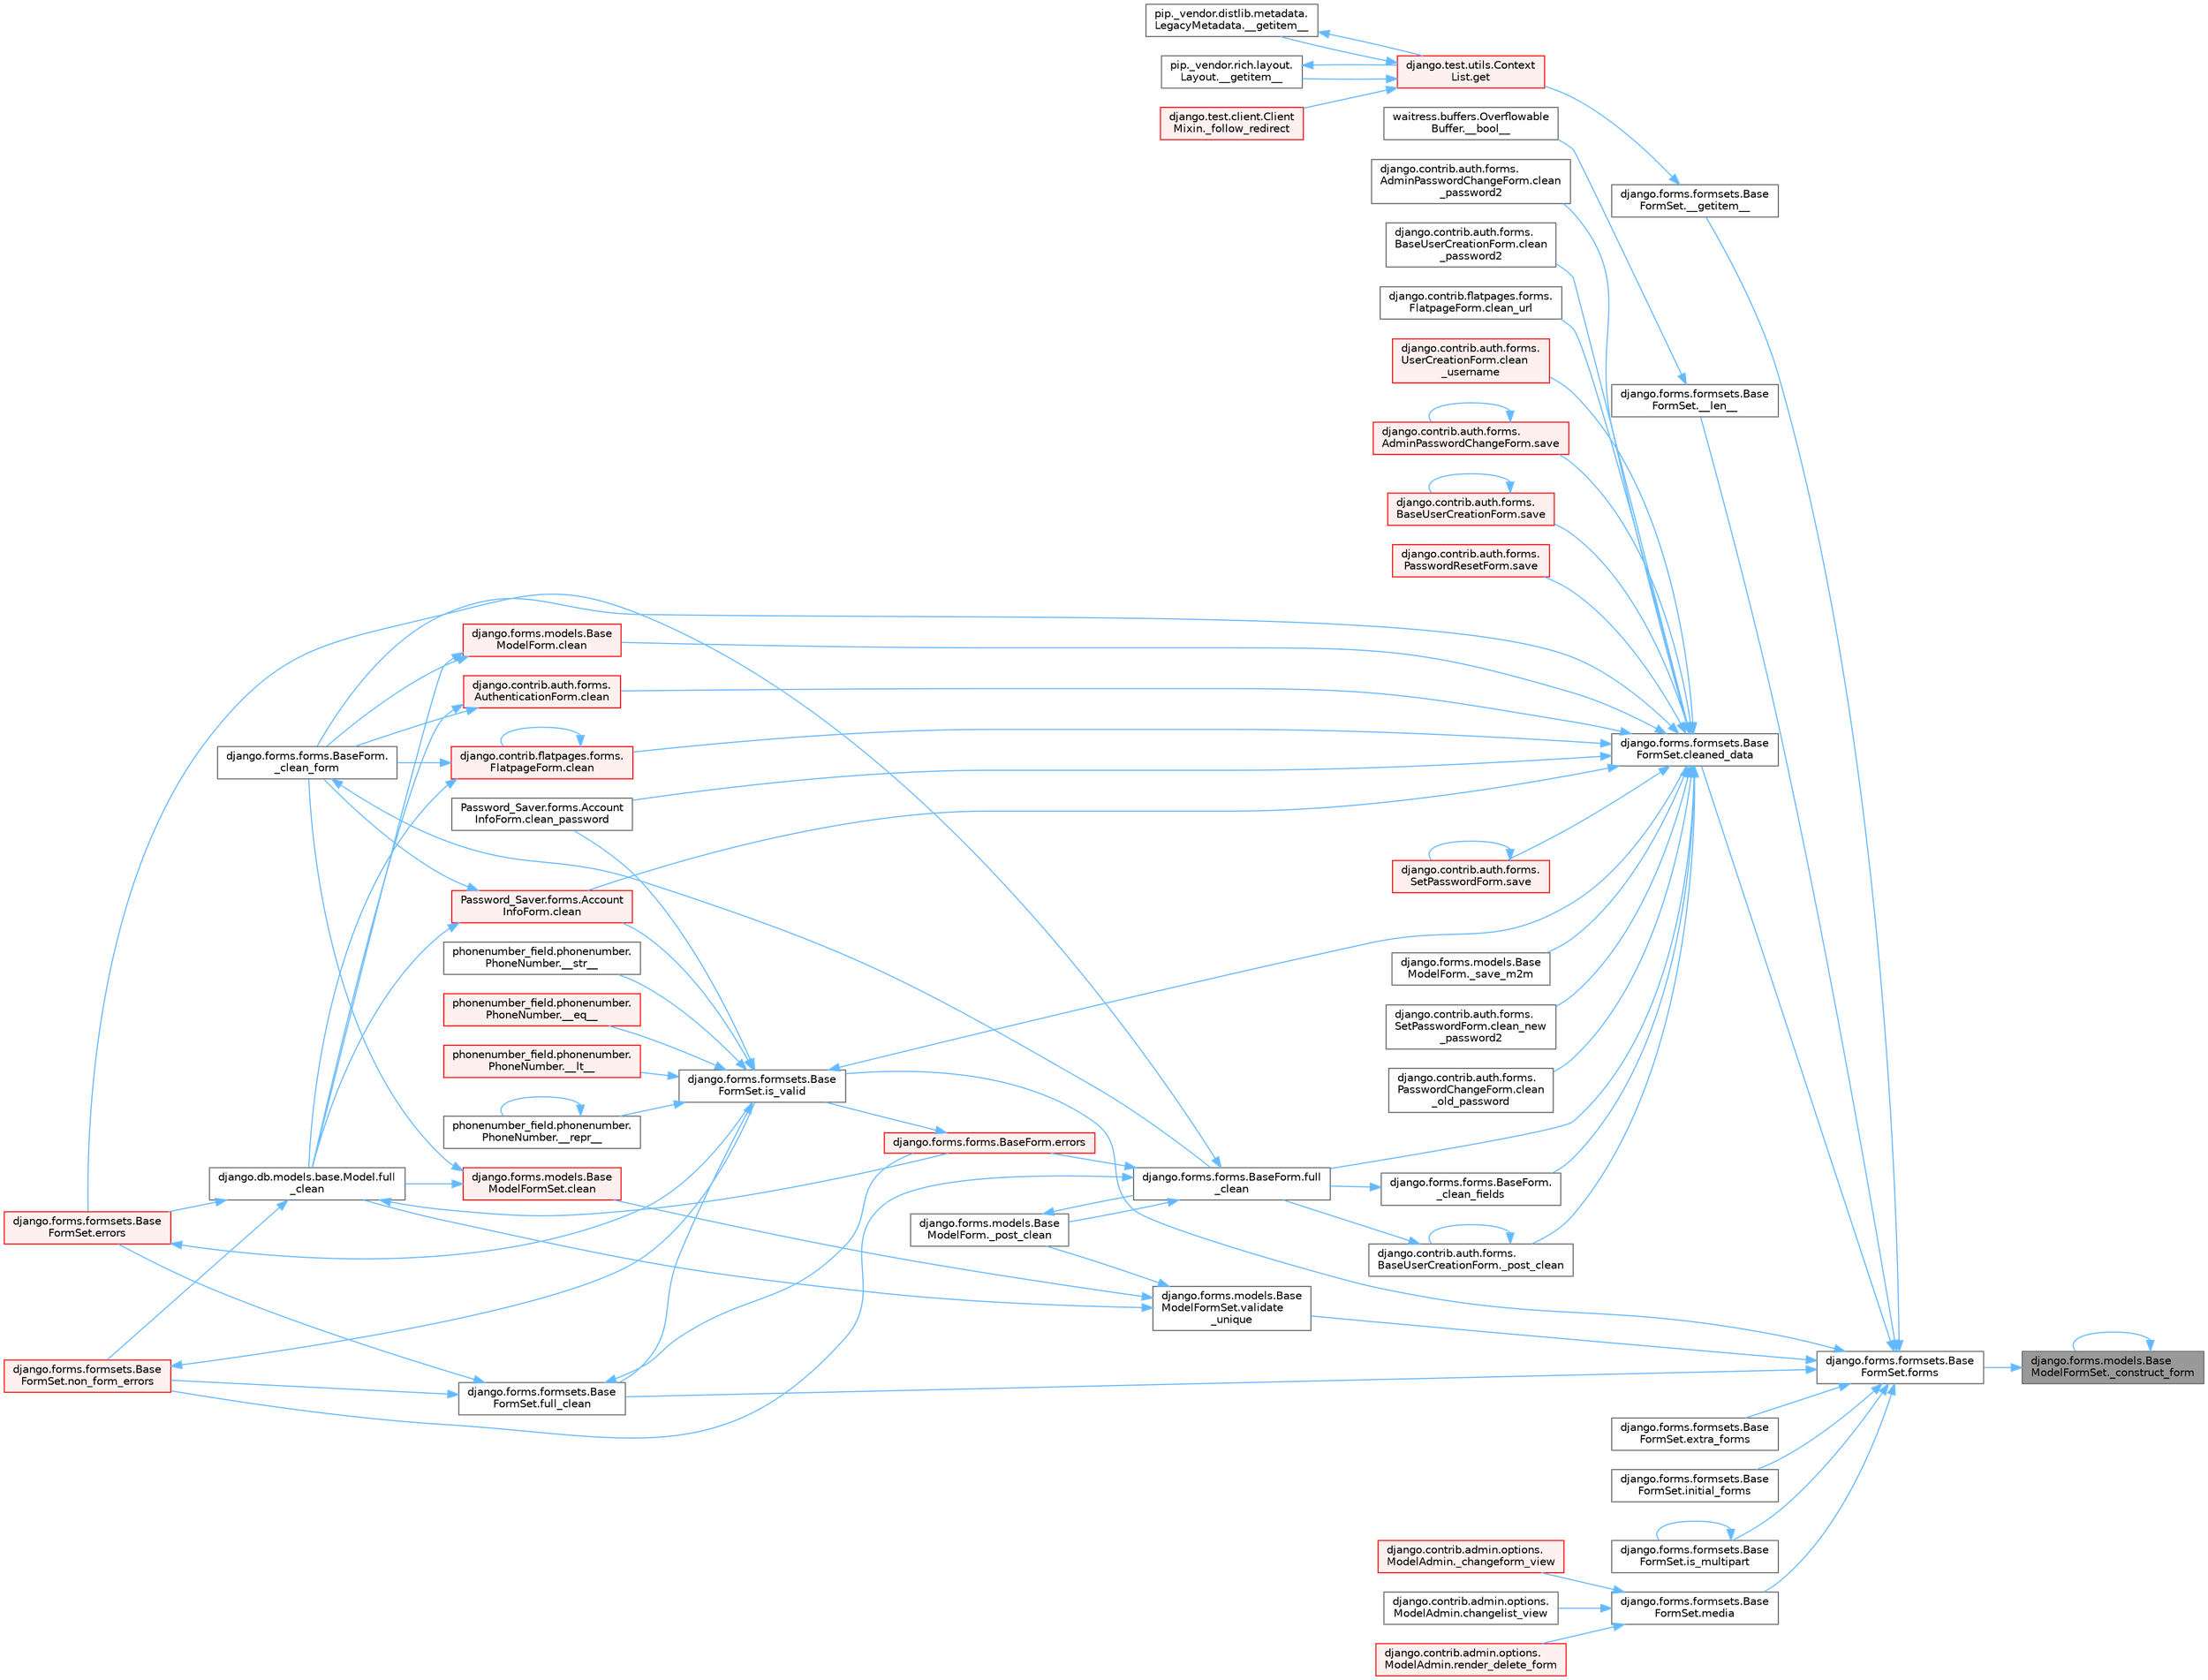 digraph "django.forms.models.BaseModelFormSet._construct_form"
{
 // LATEX_PDF_SIZE
  bgcolor="transparent";
  edge [fontname=Helvetica,fontsize=10,labelfontname=Helvetica,labelfontsize=10];
  node [fontname=Helvetica,fontsize=10,shape=box,height=0.2,width=0.4];
  rankdir="RL";
  Node1 [id="Node000001",label="django.forms.models.Base\lModelFormSet._construct_form",height=0.2,width=0.4,color="gray40", fillcolor="grey60", style="filled", fontcolor="black",tooltip=" "];
  Node1 -> Node1 [id="edge1_Node000001_Node000001",dir="back",color="steelblue1",style="solid",tooltip=" "];
  Node1 -> Node2 [id="edge2_Node000001_Node000002",dir="back",color="steelblue1",style="solid",tooltip=" "];
  Node2 [id="Node000002",label="django.forms.formsets.Base\lFormSet.forms",height=0.2,width=0.4,color="grey40", fillcolor="white", style="filled",URL="$classdjango_1_1forms_1_1formsets_1_1_base_form_set.html#a398234150267aa3c6dceaa20a7a507f1",tooltip=" "];
  Node2 -> Node3 [id="edge3_Node000002_Node000003",dir="back",color="steelblue1",style="solid",tooltip=" "];
  Node3 [id="Node000003",label="django.forms.formsets.Base\lFormSet.__getitem__",height=0.2,width=0.4,color="grey40", fillcolor="white", style="filled",URL="$classdjango_1_1forms_1_1formsets_1_1_base_form_set.html#a3ed6460d03a41c30d519e9170d0a17cc",tooltip=" "];
  Node3 -> Node4 [id="edge4_Node000003_Node000004",dir="back",color="steelblue1",style="solid",tooltip=" "];
  Node4 [id="Node000004",label="django.test.utils.Context\lList.get",height=0.2,width=0.4,color="red", fillcolor="#FFF0F0", style="filled",URL="$classdjango_1_1test_1_1utils_1_1_context_list.html#a1797663a8ac92f44dcb9ad281a896842",tooltip=" "];
  Node4 -> Node5 [id="edge5_Node000004_Node000005",dir="back",color="steelblue1",style="solid",tooltip=" "];
  Node5 [id="Node000005",label="pip._vendor.distlib.metadata.\lLegacyMetadata.__getitem__",height=0.2,width=0.4,color="grey40", fillcolor="white", style="filled",URL="$classpip_1_1__vendor_1_1distlib_1_1metadata_1_1_legacy_metadata.html#a4bbfa90e12a85ff919edb328c979731c",tooltip=" "];
  Node5 -> Node4 [id="edge6_Node000005_Node000004",dir="back",color="steelblue1",style="solid",tooltip=" "];
  Node4 -> Node6 [id="edge7_Node000004_Node000006",dir="back",color="steelblue1",style="solid",tooltip=" "];
  Node6 [id="Node000006",label="pip._vendor.rich.layout.\lLayout.__getitem__",height=0.2,width=0.4,color="grey40", fillcolor="white", style="filled",URL="$classpip_1_1__vendor_1_1rich_1_1layout_1_1_layout.html#add0ab2d771b738c1d8f491d5fc922238",tooltip=" "];
  Node6 -> Node4 [id="edge8_Node000006_Node000004",dir="back",color="steelblue1",style="solid",tooltip=" "];
  Node4 -> Node7 [id="edge9_Node000004_Node000007",dir="back",color="steelblue1",style="solid",tooltip=" "];
  Node7 [id="Node000007",label="django.test.client.Client\lMixin._follow_redirect",height=0.2,width=0.4,color="red", fillcolor="#FFF0F0", style="filled",URL="$classdjango_1_1test_1_1client_1_1_client_mixin.html#a8ef9c674c0e06268a84a19666287c660",tooltip=" "];
  Node2 -> Node3175 [id="edge10_Node000002_Node003175",dir="back",color="steelblue1",style="solid",tooltip=" "];
  Node3175 [id="Node003175",label="django.forms.formsets.Base\lFormSet.__len__",height=0.2,width=0.4,color="grey40", fillcolor="white", style="filled",URL="$classdjango_1_1forms_1_1formsets_1_1_base_form_set.html#aa8c1dfbddcb29c04ad7bf814137b3c36",tooltip=" "];
  Node3175 -> Node643 [id="edge11_Node003175_Node000643",dir="back",color="steelblue1",style="solid",tooltip=" "];
  Node643 [id="Node000643",label="waitress.buffers.Overflowable\lBuffer.__bool__",height=0.2,width=0.4,color="grey40", fillcolor="white", style="filled",URL="$classwaitress_1_1buffers_1_1_overflowable_buffer.html#afb6d9eccdeea0e50b91f9281878e017a",tooltip=" "];
  Node2 -> Node1762 [id="edge12_Node000002_Node001762",dir="back",color="steelblue1",style="solid",tooltip=" "];
  Node1762 [id="Node001762",label="django.forms.formsets.Base\lFormSet.cleaned_data",height=0.2,width=0.4,color="grey40", fillcolor="white", style="filled",URL="$classdjango_1_1forms_1_1formsets_1_1_base_form_set.html#ae51d85dd3faa160668adba372c4e87f7",tooltip=" "];
  Node1762 -> Node1763 [id="edge13_Node001762_Node001763",dir="back",color="steelblue1",style="solid",tooltip=" "];
  Node1763 [id="Node001763",label="django.forms.forms.BaseForm.\l_clean_fields",height=0.2,width=0.4,color="grey40", fillcolor="white", style="filled",URL="$classdjango_1_1forms_1_1forms_1_1_base_form.html#a38e014bdeb1b8c2092ec5762f1833d9a",tooltip=" "];
  Node1763 -> Node627 [id="edge14_Node001763_Node000627",dir="back",color="steelblue1",style="solid",tooltip=" "];
  Node627 [id="Node000627",label="django.forms.forms.BaseForm.full\l_clean",height=0.2,width=0.4,color="grey40", fillcolor="white", style="filled",URL="$classdjango_1_1forms_1_1forms_1_1_base_form.html#a396d2448f658dc84a0f0b473ffaae918",tooltip=" "];
  Node627 -> Node628 [id="edge15_Node000627_Node000628",dir="back",color="steelblue1",style="solid",tooltip=" "];
  Node628 [id="Node000628",label="django.forms.models.Base\lModelForm._post_clean",height=0.2,width=0.4,color="grey40", fillcolor="white", style="filled",URL="$classdjango_1_1forms_1_1models_1_1_base_model_form.html#a83e1c0ea3ba97f3a496d07955d1bf124",tooltip=" "];
  Node628 -> Node627 [id="edge16_Node000628_Node000627",dir="back",color="steelblue1",style="solid",tooltip=" "];
  Node627 -> Node629 [id="edge17_Node000627_Node000629",dir="back",color="steelblue1",style="solid",tooltip=" "];
  Node629 [id="Node000629",label="django.forms.forms.BaseForm.errors",height=0.2,width=0.4,color="red", fillcolor="#FFF0F0", style="filled",URL="$classdjango_1_1forms_1_1forms_1_1_base_form.html#aca47cb75eb6c321d1c429b33eca94d49",tooltip=" "];
  Node629 -> Node1781 [id="edge18_Node000629_Node001781",dir="back",color="steelblue1",style="solid",tooltip=" "];
  Node1781 [id="Node001781",label="django.forms.formsets.Base\lFormSet.is_valid",height=0.2,width=0.4,color="grey40", fillcolor="white", style="filled",URL="$classdjango_1_1forms_1_1formsets_1_1_base_form_set.html#a713477cfb7c01e723400df62b49c250c",tooltip=" "];
  Node1781 -> Node1756 [id="edge19_Node001781_Node001756",dir="back",color="steelblue1",style="solid",tooltip=" "];
  Node1756 [id="Node001756",label="phonenumber_field.phonenumber.\lPhoneNumber.__eq__",height=0.2,width=0.4,color="red", fillcolor="#FFF0F0", style="filled",URL="$classphonenumber__field_1_1phonenumber_1_1_phone_number.html#a999c32cd1bfa2dd5c7df70781b09c68b",tooltip=" "];
  Node1781 -> Node1757 [id="edge20_Node001781_Node001757",dir="back",color="steelblue1",style="solid",tooltip=" "];
  Node1757 [id="Node001757",label="phonenumber_field.phonenumber.\lPhoneNumber.__lt__",height=0.2,width=0.4,color="red", fillcolor="#FFF0F0", style="filled",URL="$classphonenumber__field_1_1phonenumber_1_1_phone_number.html#ab94d02fbeda1355644c6c1b3d6f3d9ba",tooltip=" "];
  Node1781 -> Node1758 [id="edge21_Node001781_Node001758",dir="back",color="steelblue1",style="solid",tooltip=" "];
  Node1758 [id="Node001758",label="phonenumber_field.phonenumber.\lPhoneNumber.__repr__",height=0.2,width=0.4,color="grey40", fillcolor="white", style="filled",URL="$classphonenumber__field_1_1phonenumber_1_1_phone_number.html#a5420c965a5ecfad87cb6bce245cd91a5",tooltip=" "];
  Node1758 -> Node1758 [id="edge22_Node001758_Node001758",dir="back",color="steelblue1",style="solid",tooltip=" "];
  Node1781 -> Node1759 [id="edge23_Node001781_Node001759",dir="back",color="steelblue1",style="solid",tooltip=" "];
  Node1759 [id="Node001759",label="phonenumber_field.phonenumber.\lPhoneNumber.__str__",height=0.2,width=0.4,color="grey40", fillcolor="white", style="filled",URL="$classphonenumber__field_1_1phonenumber_1_1_phone_number.html#a773f55fba29310ea2218e4bbca83ba6d",tooltip=" "];
  Node1781 -> Node1760 [id="edge24_Node001781_Node001760",dir="back",color="steelblue1",style="solid",tooltip=" "];
  Node1760 [id="Node001760",label="Password_Saver.forms.Account\lInfoForm.clean",height=0.2,width=0.4,color="red", fillcolor="#FFF0F0", style="filled",URL="$class_password___saver_1_1forms_1_1_account_info_form.html#a89126d6030ebafc64c8aeeb352113c54",tooltip=" "];
  Node1760 -> Node626 [id="edge25_Node001760_Node000626",dir="back",color="steelblue1",style="solid",tooltip=" "];
  Node626 [id="Node000626",label="django.forms.forms.BaseForm.\l_clean_form",height=0.2,width=0.4,color="grey40", fillcolor="white", style="filled",URL="$classdjango_1_1forms_1_1forms_1_1_base_form.html#ae5eed108001c1a75985b75174fe23f1f",tooltip=" "];
  Node626 -> Node627 [id="edge26_Node000626_Node000627",dir="back",color="steelblue1",style="solid",tooltip=" "];
  Node1760 -> Node668 [id="edge27_Node001760_Node000668",dir="back",color="steelblue1",style="solid",tooltip=" "];
  Node668 [id="Node000668",label="django.db.models.base.Model.full\l_clean",height=0.2,width=0.4,color="grey40", fillcolor="white", style="filled",URL="$classdjango_1_1db_1_1models_1_1base_1_1_model.html#a2e68bd042bd3e52b086f8838eeaa416f",tooltip=" "];
  Node668 -> Node629 [id="edge28_Node000668_Node000629",dir="back",color="steelblue1",style="solid",tooltip=" "];
  Node668 -> Node669 [id="edge29_Node000668_Node000669",dir="back",color="steelblue1",style="solid",tooltip=" "];
  Node669 [id="Node000669",label="django.forms.formsets.Base\lFormSet.errors",height=0.2,width=0.4,color="red", fillcolor="#FFF0F0", style="filled",URL="$classdjango_1_1forms_1_1formsets_1_1_base_form_set.html#a9e249e2240c3ae2775249e3d3da42020",tooltip=" "];
  Node669 -> Node1781 [id="edge30_Node000669_Node001781",dir="back",color="steelblue1",style="solid",tooltip=" "];
  Node668 -> Node1783 [id="edge31_Node000668_Node001783",dir="back",color="steelblue1",style="solid",tooltip=" "];
  Node1783 [id="Node001783",label="django.forms.formsets.Base\lFormSet.non_form_errors",height=0.2,width=0.4,color="red", fillcolor="#FFF0F0", style="filled",URL="$classdjango_1_1forms_1_1formsets_1_1_base_form_set.html#a8b499fb5fdd72c59134bf40aeac2de3c",tooltip=" "];
  Node1783 -> Node1781 [id="edge32_Node001783_Node001781",dir="back",color="steelblue1",style="solid",tooltip=" "];
  Node1781 -> Node1761 [id="edge33_Node001781_Node001761",dir="back",color="steelblue1",style="solid",tooltip=" "];
  Node1761 [id="Node001761",label="Password_Saver.forms.Account\lInfoForm.clean_password",height=0.2,width=0.4,color="grey40", fillcolor="white", style="filled",URL="$class_password___saver_1_1forms_1_1_account_info_form.html#a6397d8e90a910bed34ed0ebcf5f74a4e",tooltip=" "];
  Node1781 -> Node1762 [id="edge34_Node001781_Node001762",dir="back",color="steelblue1",style="solid",tooltip=" "];
  Node1781 -> Node1782 [id="edge35_Node001781_Node001782",dir="back",color="steelblue1",style="solid",tooltip=" "];
  Node1782 [id="Node001782",label="django.forms.formsets.Base\lFormSet.full_clean",height=0.2,width=0.4,color="grey40", fillcolor="white", style="filled",URL="$classdjango_1_1forms_1_1formsets_1_1_base_form_set.html#aa475bdb58853c14bfcd93bd7b494e3b1",tooltip=" "];
  Node1782 -> Node629 [id="edge36_Node001782_Node000629",dir="back",color="steelblue1",style="solid",tooltip=" "];
  Node1782 -> Node669 [id="edge37_Node001782_Node000669",dir="back",color="steelblue1",style="solid",tooltip=" "];
  Node1782 -> Node1783 [id="edge38_Node001782_Node001783",dir="back",color="steelblue1",style="solid",tooltip=" "];
  Node627 -> Node669 [id="edge39_Node000627_Node000669",dir="back",color="steelblue1",style="solid",tooltip=" "];
  Node627 -> Node1783 [id="edge40_Node000627_Node001783",dir="back",color="steelblue1",style="solid",tooltip=" "];
  Node1762 -> Node626 [id="edge41_Node001762_Node000626",dir="back",color="steelblue1",style="solid",tooltip=" "];
  Node1762 -> Node1764 [id="edge42_Node001762_Node001764",dir="back",color="steelblue1",style="solid",tooltip=" "];
  Node1764 [id="Node001764",label="django.contrib.auth.forms.\lBaseUserCreationForm._post_clean",height=0.2,width=0.4,color="grey40", fillcolor="white", style="filled",URL="$classdjango_1_1contrib_1_1auth_1_1forms_1_1_base_user_creation_form.html#aa7775ca44825f4bfa9262b10a9c0281c",tooltip=" "];
  Node1764 -> Node1764 [id="edge43_Node001764_Node001764",dir="back",color="steelblue1",style="solid",tooltip=" "];
  Node1764 -> Node627 [id="edge44_Node001764_Node000627",dir="back",color="steelblue1",style="solid",tooltip=" "];
  Node1762 -> Node1765 [id="edge45_Node001762_Node001765",dir="back",color="steelblue1",style="solid",tooltip=" "];
  Node1765 [id="Node001765",label="django.forms.models.Base\lModelForm._save_m2m",height=0.2,width=0.4,color="grey40", fillcolor="white", style="filled",URL="$classdjango_1_1forms_1_1models_1_1_base_model_form.html#a8e143465fa5977b65ce53f521fa65067",tooltip=" "];
  Node1762 -> Node667 [id="edge46_Node001762_Node000667",dir="back",color="steelblue1",style="solid",tooltip=" "];
  Node667 [id="Node000667",label="django.contrib.auth.forms.\lAuthenticationForm.clean",height=0.2,width=0.4,color="red", fillcolor="#FFF0F0", style="filled",URL="$classdjango_1_1contrib_1_1auth_1_1forms_1_1_authentication_form.html#a92d28be6696caa8d1b7068eefe81793a",tooltip=" "];
  Node667 -> Node626 [id="edge47_Node000667_Node000626",dir="back",color="steelblue1",style="solid",tooltip=" "];
  Node667 -> Node668 [id="edge48_Node000667_Node000668",dir="back",color="steelblue1",style="solid",tooltip=" "];
  Node1762 -> Node1766 [id="edge49_Node001762_Node001766",dir="back",color="steelblue1",style="solid",tooltip=" "];
  Node1766 [id="Node001766",label="django.contrib.flatpages.forms.\lFlatpageForm.clean",height=0.2,width=0.4,color="red", fillcolor="#FFF0F0", style="filled",URL="$classdjango_1_1contrib_1_1flatpages_1_1forms_1_1_flatpage_form.html#a0deb29d4415dbd84c765b5972de07e52",tooltip=" "];
  Node1766 -> Node626 [id="edge50_Node001766_Node000626",dir="back",color="steelblue1",style="solid",tooltip=" "];
  Node1766 -> Node1766 [id="edge51_Node001766_Node001766",dir="back",color="steelblue1",style="solid",tooltip=" "];
  Node1766 -> Node668 [id="edge52_Node001766_Node000668",dir="back",color="steelblue1",style="solid",tooltip=" "];
  Node1762 -> Node1767 [id="edge53_Node001762_Node001767",dir="back",color="steelblue1",style="solid",tooltip=" "];
  Node1767 [id="Node001767",label="django.forms.models.Base\lModelForm.clean",height=0.2,width=0.4,color="red", fillcolor="#FFF0F0", style="filled",URL="$classdjango_1_1forms_1_1models_1_1_base_model_form.html#a6a374c3b609f402d6566b2ee3ff98672",tooltip=" "];
  Node1767 -> Node626 [id="edge54_Node001767_Node000626",dir="back",color="steelblue1",style="solid",tooltip=" "];
  Node1767 -> Node668 [id="edge55_Node001767_Node000668",dir="back",color="steelblue1",style="solid",tooltip=" "];
  Node1762 -> Node1760 [id="edge56_Node001762_Node001760",dir="back",color="steelblue1",style="solid",tooltip=" "];
  Node1762 -> Node1768 [id="edge57_Node001762_Node001768",dir="back",color="steelblue1",style="solid",tooltip=" "];
  Node1768 [id="Node001768",label="django.contrib.auth.forms.\lSetPasswordForm.clean_new\l_password2",height=0.2,width=0.4,color="grey40", fillcolor="white", style="filled",URL="$classdjango_1_1contrib_1_1auth_1_1forms_1_1_set_password_form.html#aefb49bddbbf63909718ecac6718b609d",tooltip=" "];
  Node1762 -> Node1769 [id="edge58_Node001762_Node001769",dir="back",color="steelblue1",style="solid",tooltip=" "];
  Node1769 [id="Node001769",label="django.contrib.auth.forms.\lPasswordChangeForm.clean\l_old_password",height=0.2,width=0.4,color="grey40", fillcolor="white", style="filled",URL="$classdjango_1_1contrib_1_1auth_1_1forms_1_1_password_change_form.html#a4d339cd14a321ba76cb6caf226c56d8d",tooltip=" "];
  Node1762 -> Node1761 [id="edge59_Node001762_Node001761",dir="back",color="steelblue1",style="solid",tooltip=" "];
  Node1762 -> Node1770 [id="edge60_Node001762_Node001770",dir="back",color="steelblue1",style="solid",tooltip=" "];
  Node1770 [id="Node001770",label="django.contrib.auth.forms.\lAdminPasswordChangeForm.clean\l_password2",height=0.2,width=0.4,color="grey40", fillcolor="white", style="filled",URL="$classdjango_1_1contrib_1_1auth_1_1forms_1_1_admin_password_change_form.html#a7e2cc7b4982538a54fc20fb155285496",tooltip=" "];
  Node1762 -> Node1771 [id="edge61_Node001762_Node001771",dir="back",color="steelblue1",style="solid",tooltip=" "];
  Node1771 [id="Node001771",label="django.contrib.auth.forms.\lBaseUserCreationForm.clean\l_password2",height=0.2,width=0.4,color="grey40", fillcolor="white", style="filled",URL="$classdjango_1_1contrib_1_1auth_1_1forms_1_1_base_user_creation_form.html#afe0d67cb9bbafa947e8c7ba75e6b8dd2",tooltip=" "];
  Node1762 -> Node1772 [id="edge62_Node001762_Node001772",dir="back",color="steelblue1",style="solid",tooltip=" "];
  Node1772 [id="Node001772",label="django.contrib.flatpages.forms.\lFlatpageForm.clean_url",height=0.2,width=0.4,color="grey40", fillcolor="white", style="filled",URL="$classdjango_1_1contrib_1_1flatpages_1_1forms_1_1_flatpage_form.html#a754fc61d64c13e49b6efd2b81954180c",tooltip=" "];
  Node1762 -> Node1773 [id="edge63_Node001762_Node001773",dir="back",color="steelblue1",style="solid",tooltip=" "];
  Node1773 [id="Node001773",label="django.contrib.auth.forms.\lUserCreationForm.clean\l_username",height=0.2,width=0.4,color="red", fillcolor="#FFF0F0", style="filled",URL="$classdjango_1_1contrib_1_1auth_1_1forms_1_1_user_creation_form.html#ab825a1782c52e0106904118ba584f68d",tooltip=" "];
  Node1762 -> Node627 [id="edge64_Node001762_Node000627",dir="back",color="steelblue1",style="solid",tooltip=" "];
  Node1762 -> Node1777 [id="edge65_Node001762_Node001777",dir="back",color="steelblue1",style="solid",tooltip=" "];
  Node1777 [id="Node001777",label="django.contrib.auth.forms.\lAdminPasswordChangeForm.save",height=0.2,width=0.4,color="red", fillcolor="#FFF0F0", style="filled",URL="$classdjango_1_1contrib_1_1auth_1_1forms_1_1_admin_password_change_form.html#ae15e853bc0c64b8b061876b4987d63fc",tooltip=" "];
  Node1777 -> Node1777 [id="edge66_Node001777_Node001777",dir="back",color="steelblue1",style="solid",tooltip=" "];
  Node1762 -> Node1778 [id="edge67_Node001762_Node001778",dir="back",color="steelblue1",style="solid",tooltip=" "];
  Node1778 [id="Node001778",label="django.contrib.auth.forms.\lBaseUserCreationForm.save",height=0.2,width=0.4,color="red", fillcolor="#FFF0F0", style="filled",URL="$classdjango_1_1contrib_1_1auth_1_1forms_1_1_base_user_creation_form.html#a5375478a3c6ff7c9d6983081bb2e46c0",tooltip=" "];
  Node1778 -> Node1778 [id="edge68_Node001778_Node001778",dir="back",color="steelblue1",style="solid",tooltip=" "];
  Node1762 -> Node1779 [id="edge69_Node001762_Node001779",dir="back",color="steelblue1",style="solid",tooltip=" "];
  Node1779 [id="Node001779",label="django.contrib.auth.forms.\lPasswordResetForm.save",height=0.2,width=0.4,color="red", fillcolor="#FFF0F0", style="filled",URL="$classdjango_1_1contrib_1_1auth_1_1forms_1_1_password_reset_form.html#a08fea86409996b9e4ceb5515c94c15be",tooltip=" "];
  Node1762 -> Node1780 [id="edge70_Node001762_Node001780",dir="back",color="steelblue1",style="solid",tooltip=" "];
  Node1780 [id="Node001780",label="django.contrib.auth.forms.\lSetPasswordForm.save",height=0.2,width=0.4,color="red", fillcolor="#FFF0F0", style="filled",URL="$classdjango_1_1contrib_1_1auth_1_1forms_1_1_set_password_form.html#ac95fe41703972b1012ff86602e2d4896",tooltip=" "];
  Node1780 -> Node1780 [id="edge71_Node001780_Node001780",dir="back",color="steelblue1",style="solid",tooltip=" "];
  Node2 -> Node1915 [id="edge72_Node000002_Node001915",dir="back",color="steelblue1",style="solid",tooltip=" "];
  Node1915 [id="Node001915",label="django.forms.formsets.Base\lFormSet.extra_forms",height=0.2,width=0.4,color="grey40", fillcolor="white", style="filled",URL="$classdjango_1_1forms_1_1formsets_1_1_base_form_set.html#a80e8dd7968259b3ccdfd86ac190c342a",tooltip=" "];
  Node2 -> Node1782 [id="edge73_Node000002_Node001782",dir="back",color="steelblue1",style="solid",tooltip=" "];
  Node2 -> Node1916 [id="edge74_Node000002_Node001916",dir="back",color="steelblue1",style="solid",tooltip=" "];
  Node1916 [id="Node001916",label="django.forms.formsets.Base\lFormSet.initial_forms",height=0.2,width=0.4,color="grey40", fillcolor="white", style="filled",URL="$classdjango_1_1forms_1_1formsets_1_1_base_form_set.html#a36a0e4b12f42f368c74d3a704cc58d03",tooltip=" "];
  Node2 -> Node1888 [id="edge75_Node000002_Node001888",dir="back",color="steelblue1",style="solid",tooltip=" "];
  Node1888 [id="Node001888",label="django.forms.formsets.Base\lFormSet.is_multipart",height=0.2,width=0.4,color="grey40", fillcolor="white", style="filled",URL="$classdjango_1_1forms_1_1formsets_1_1_base_form_set.html#a70cb5455998cfb8556810d3215d617c8",tooltip=" "];
  Node1888 -> Node1888 [id="edge76_Node001888_Node001888",dir="back",color="steelblue1",style="solid",tooltip=" "];
  Node2 -> Node1781 [id="edge77_Node000002_Node001781",dir="back",color="steelblue1",style="solid",tooltip=" "];
  Node2 -> Node1889 [id="edge78_Node000002_Node001889",dir="back",color="steelblue1",style="solid",tooltip=" "];
  Node1889 [id="Node001889",label="django.forms.formsets.Base\lFormSet.media",height=0.2,width=0.4,color="grey40", fillcolor="white", style="filled",URL="$classdjango_1_1forms_1_1formsets_1_1_base_form_set.html#a6f8913e4888f6eb8afa928cf91e9c8f9",tooltip=" "];
  Node1889 -> Node1890 [id="edge79_Node001889_Node001890",dir="back",color="steelblue1",style="solid",tooltip=" "];
  Node1890 [id="Node001890",label="django.contrib.admin.options.\lModelAdmin._changeform_view",height=0.2,width=0.4,color="red", fillcolor="#FFF0F0", style="filled",URL="$classdjango_1_1contrib_1_1admin_1_1options_1_1_model_admin.html#a06082f9f8128d66a16cda8098c673dae",tooltip=" "];
  Node1889 -> Node1894 [id="edge80_Node001889_Node001894",dir="back",color="steelblue1",style="solid",tooltip=" "];
  Node1894 [id="Node001894",label="django.contrib.admin.options.\lModelAdmin.changelist_view",height=0.2,width=0.4,color="grey40", fillcolor="white", style="filled",URL="$classdjango_1_1contrib_1_1admin_1_1options_1_1_model_admin.html#af5f3d8010317ded7325e649561a4d909",tooltip=" "];
  Node1889 -> Node1895 [id="edge81_Node001889_Node001895",dir="back",color="steelblue1",style="solid",tooltip=" "];
  Node1895 [id="Node001895",label="django.contrib.admin.options.\lModelAdmin.render_delete_form",height=0.2,width=0.4,color="red", fillcolor="#FFF0F0", style="filled",URL="$classdjango_1_1contrib_1_1admin_1_1options_1_1_model_admin.html#a027ffc94c0e782bdb539dab9e58d293f",tooltip=" "];
  Node2 -> Node3176 [id="edge82_Node000002_Node003176",dir="back",color="steelblue1",style="solid",tooltip=" "];
  Node3176 [id="Node003176",label="django.forms.models.Base\lModelFormSet.validate\l_unique",height=0.2,width=0.4,color="grey40", fillcolor="white", style="filled",URL="$classdjango_1_1forms_1_1models_1_1_base_model_form_set.html#a0d01f97a86fd02a126b2fd51d02fd07d",tooltip=" "];
  Node3176 -> Node628 [id="edge83_Node003176_Node000628",dir="back",color="steelblue1",style="solid",tooltip=" "];
  Node3176 -> Node3177 [id="edge84_Node003176_Node003177",dir="back",color="steelblue1",style="solid",tooltip=" "];
  Node3177 [id="Node003177",label="django.forms.models.Base\lModelFormSet.clean",height=0.2,width=0.4,color="red", fillcolor="#FFF0F0", style="filled",URL="$classdjango_1_1forms_1_1models_1_1_base_model_form_set.html#ad5d65e17ad34585bb486c82fe71e53d4",tooltip=" "];
  Node3177 -> Node626 [id="edge85_Node003177_Node000626",dir="back",color="steelblue1",style="solid",tooltip=" "];
  Node3177 -> Node668 [id="edge86_Node003177_Node000668",dir="back",color="steelblue1",style="solid",tooltip=" "];
  Node3176 -> Node668 [id="edge87_Node003176_Node000668",dir="back",color="steelblue1",style="solid",tooltip=" "];
}
